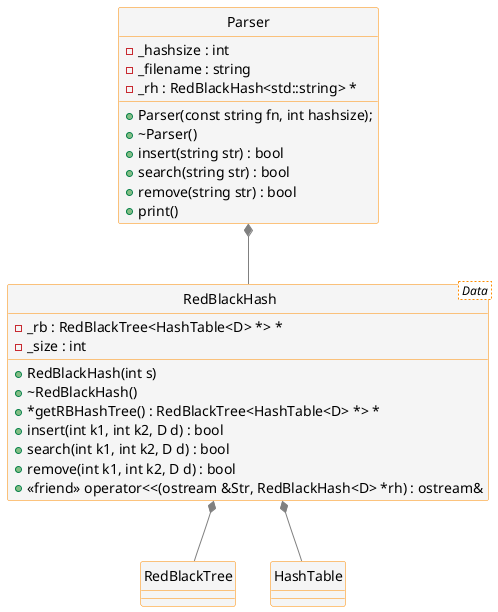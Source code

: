 @startuml rbhash.puml

skinparam class {
	BackgroundColor WhiteSmoke
	ArrowColor Grey
	BorderColor DarkOrange
}
hide class circle

class RedBlackHash < Data > {
  {field} - _rb : RedBlackTree<HashTable<D> *> *
  {field} - _size : int

  + RedBlackHash(int s)
  + ~RedBlackHash()
  + *getRBHashTree() : RedBlackTree<HashTable<D> *> *
  + insert(int k1, int k2, D d) : bool
  + search(int k1, int k2, D d) : bool
  + remove(int k1, int k2, D d) : bool
  + <<friend>> operator<<(ostream &Str, RedBlackHash<D> *rh) : ostream&
}

class Parser {
  {field} - _hashsize : int 
  {field} - _filename : string
  {field} - _rh : RedBlackHash<std::string> *
  + Parser(const string fn, int hashsize);
  + ~Parser()
  + insert(string str) : bool
  + search(string str) : bool
  + remove(string str) : bool
  + print()
}

RedBlackHash *-- RedBlackTree
RedBlackHash *-- HashTable
Parser *-- RedBlackHash

@enduml